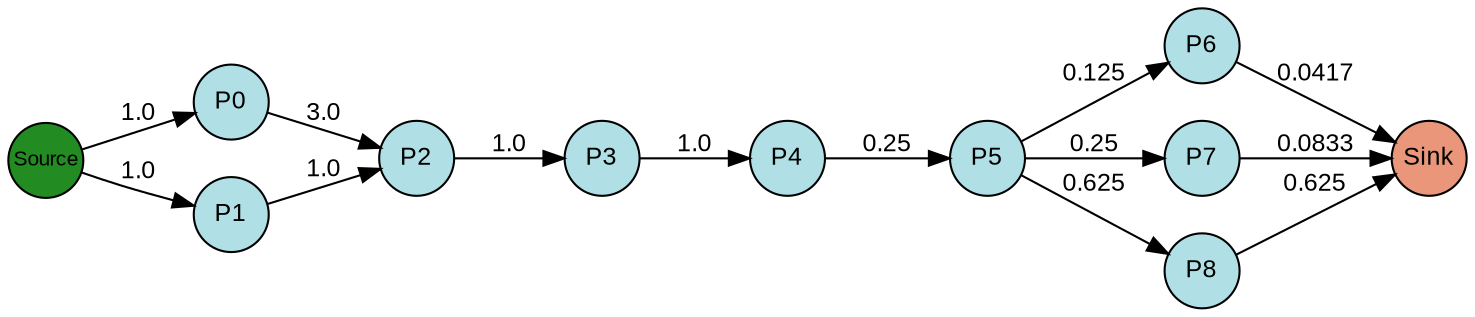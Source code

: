 digraph {
  splines=true;
node [margin=0 fontname=arial fontcolor=black fontsize=12 shape=circle width=0.5 fixedsize=true style=filled fillcolor=powderblue]
  1 [label="P0"]
  2 [label="P1"]
  3 [label="P2"]
  4 [label="P3"]
  5 [label="P4"]
  6 [label="P5"]
  7 [label="P6"]
  8 [label="P7"]
  9 [label="P8"]
  node [margin=0 fontname=arial fontcolor=black fontsize=10 shape=circle width=0.5 fixedsize=true style=filled fillcolor=forestgreen]
  10 [label="Source"]
  node [margin=0 fontname=arial fontcolor=black fontsize=12 shape=circle width=0.5 fixedsize=true style=filled fillcolor=darksalmon]
  11 [label="Sink"]
rankdir=LR
edge [margin=0 fontname=arial fontcolor=black fontsize=12]
   1 -> 3 [label="3.0"]
   2 -> 3 [label="1.0"]
   3 -> 4 [label="1.0"]
   4 -> 5 [label="1.0"]
   5 -> 6 [label="0.25"]
   6 -> 7 [label="0.125"]
   6 -> 8 [label="0.25"]
   6 -> 9 [label="0.625"]
   10 -> 2 [label="1.0"]
   10 -> 1 [label="1.0"]
   9 -> 11 [label="0.625"]
   8 -> 11 [label="0.0833"]
   7 -> 11 [label="0.0417"]

  {rank=same 10}
	{rank=same  1, 2 }
	{rank=same  3 }
	{rank=same  4 }
	{rank=same  5 }
	{rank=same  6 }
	{rank=same  7, 8, 9 }
  {rank=same 11}
}
